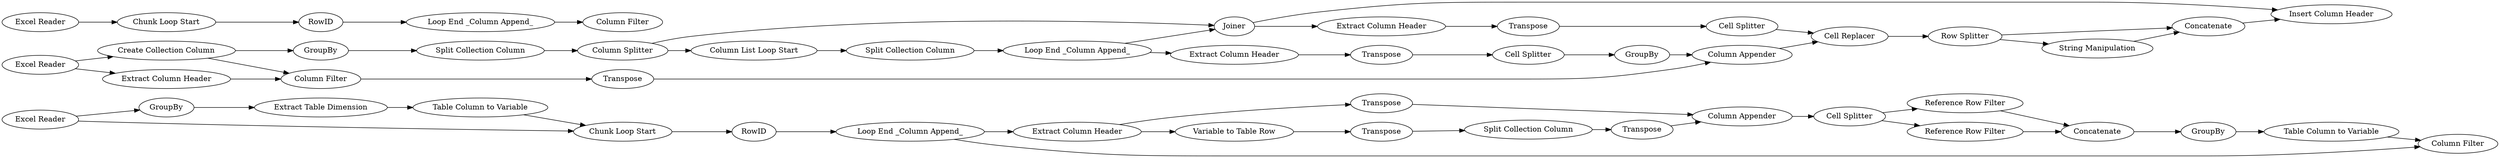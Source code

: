 digraph {
	66 -> 68
	29 -> 34
	21 -> 23
	7 -> 8
	28 -> 40
	19 -> 21
	13 -> 18
	40 -> 41
	27 -> 28
	18 -> 23
	12 -> 13
	52 -> 64
	30 -> 31
	45 -> 49
	20 -> 19
	11 -> 25
	50 -> 51
	69 -> 70
	59 -> 58
	31 -> 33
	71 -> 44
	11 -> 12
	25 -> 26
	51 -> 46
	63 -> 66
	37 -> 38
	57 -> 59
	64 -> 63
	68 -> 69
	43 -> 11
	46 -> 47
	33 -> 34
	23 -> 30
	66 -> 67
	43 -> 24
	18 -> 20
	47 -> 48
	23 -> 39
	45 -> 46
	24 -> 25
	26 -> 29
	48 -> 44
	41 -> 29
	60 -> 63
	6 -> 7
	70 -> 71
	67 -> 69
	36 -> 37
	49 -> 50
	48 -> 52
	58 -> 60
	52 -> 57
	38 -> 39
	34 -> 36
	36 -> 38
	5 -> 6
	21 -> 27
	1 -> 5
	27 [label="Extract Column Header"]
	57 [label="Variable to Table Row"]
	7 [label="Loop End _Column Append_"]
	45 [label="Excel Reader"]
	52 [label="Extract Column Header"]
	18 [label="Column Splitter"]
	21 [label="Loop End _Column Append_"]
	26 [label=Transpose]
	58 [label="Split Collection Column"]
	8 [label="Column Filter"]
	19 [label="Split Collection Column"]
	24 [label="Extract Column Header"]
	64 [label=Transpose]
	49 [label=GroupBy]
	41 [label=GroupBy]
	31 [label=Transpose]
	51 [label="Table Column to Variable"]
	6 [label=RowID]
	25 [label="Column Filter"]
	12 [label=GroupBy]
	59 [label=Transpose]
	48 [label="Loop End _Column Append_"]
	50 [label="Extract Table Dimension"]
	1 [label="Excel Reader"]
	68 [label="Reference Row Filter"]
	28 [label=Transpose]
	67 [label="Reference Row Filter"]
	11 [label="Create Collection Column"]
	23 [label=Joiner]
	47 [label=RowID]
	63 [label="Column Appender"]
	38 [label=Concatenate]
	60 [label=Transpose]
	5 [label="Chunk Loop Start"]
	13 [label="Split Collection Column"]
	20 [label="Column List Loop Start"]
	43 [label="Excel Reader"]
	34 [label="Cell Replacer"]
	44 [label="Column Filter"]
	29 [label="Column Appender"]
	66 [label="Cell Splitter"]
	69 [label=Concatenate]
	36 [label="Row Splitter"]
	70 [label=GroupBy]
	46 [label="Chunk Loop Start"]
	71 [label="Table Column to Variable"]
	40 [label="Cell Splitter"]
	39 [label="Insert Column Header"]
	33 [label="Cell Splitter"]
	30 [label="Extract Column Header"]
	37 [label="String Manipulation"]
	rankdir=LR
}
